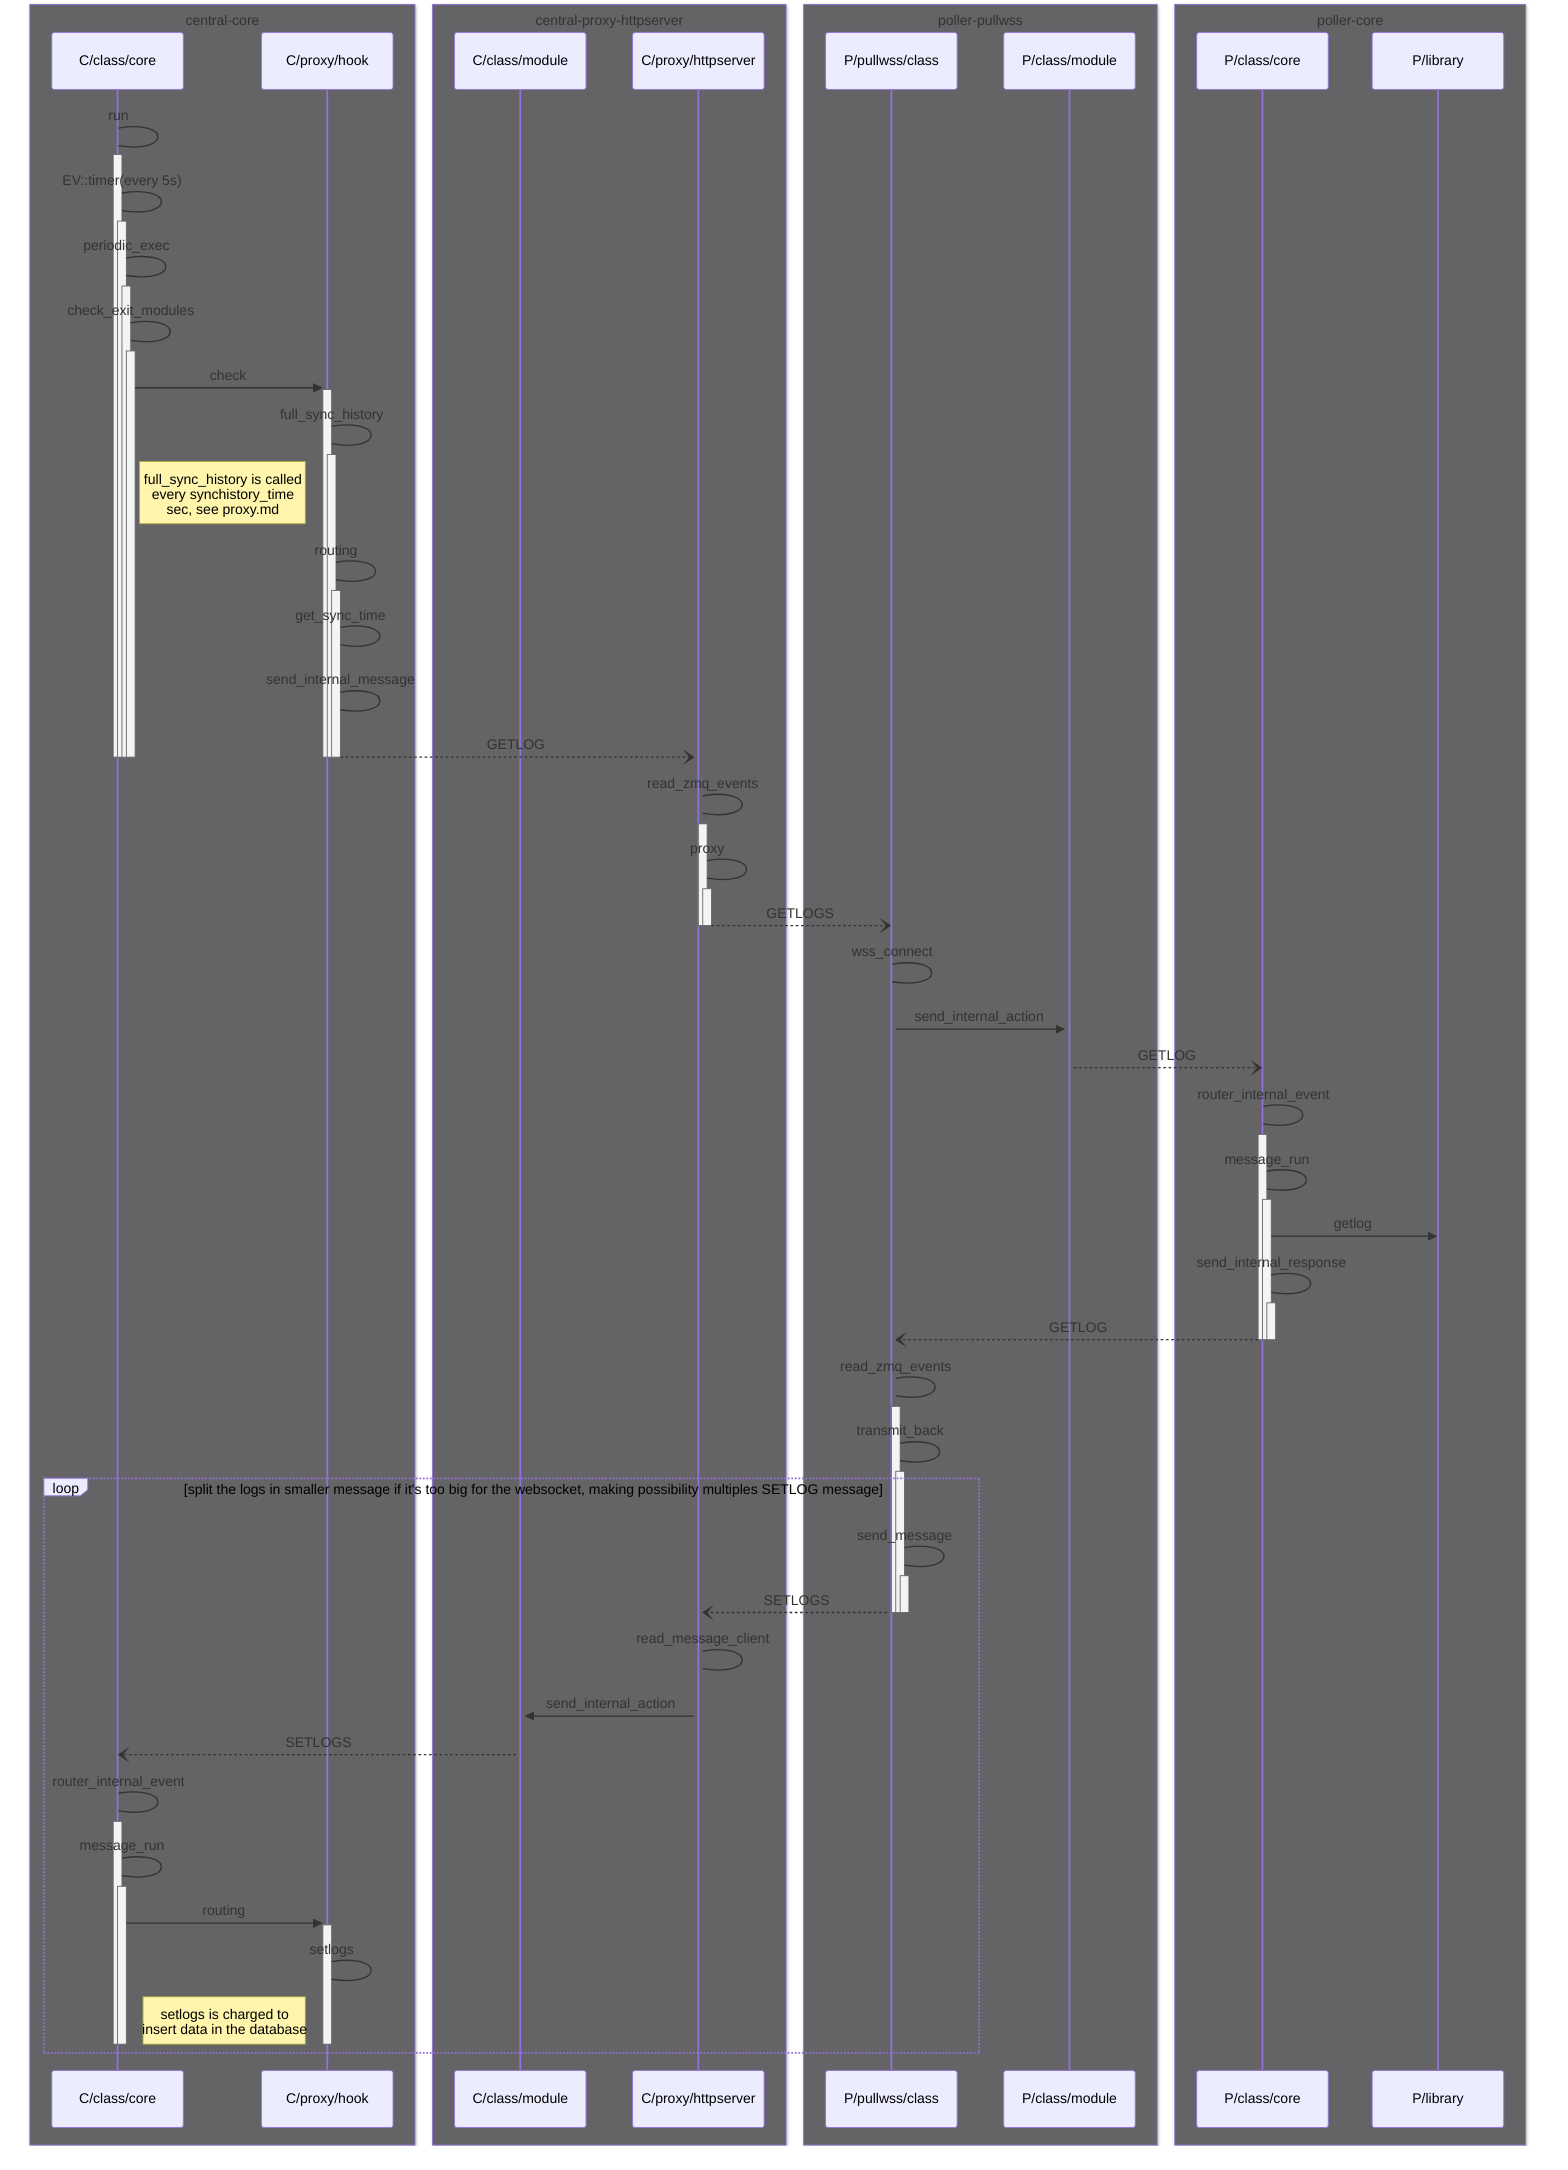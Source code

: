 sequenceDiagram
    box rgb(100,100,102) central-core
        participant C/class/core
        participant C/proxy/hook
    end
    box rgb(100,100,102) central-proxy-httpserver
        participant C/class/module
        participant C/proxy/httpserver

    end

    box rgb(100,100,102) poller-pullwss
        participant P/pullwss/class
        participant P/class/module
    end
    box rgb(100,100,102) poller-core
        participant P/class/core
        participant P/library
    end

    C/class/core -> + C/class/core: run
    C/class/core -> + C/class/core: EV::timer(every 5s)
    C/class/core -> + C/class/core: periodic_exec
    C/class/core -> + C/class/core: check_exit_modules
    C/class/core ->> + C/proxy/hook: check
    C/proxy/hook -> + C/proxy/hook: full_sync_history
    note left of C/proxy/hook: full_sync_history is called<br/> every synchistory_time <br/>sec, see proxy.md
    C/proxy/hook -> + C/proxy/hook: routing
    C/proxy/hook -> C/proxy/hook: get_sync_time
    C/proxy/hook -> C/proxy/hook: send_internal_message
    C/proxy/hook --) + C/proxy/httpserver: GETLOG
    deactivate C/proxy/hook
    deactivate C/proxy/hook
    deactivate C/proxy/hook
    deactivate C/class/core
    deactivate C/class/core
    deactivate C/class/core
    deactivate C/class/core

# central use the proxy module to send data to the remote node. proxy have multiples process runing in parallel,
# it is not clear for now if the main process see message before the worker process.
    C/proxy/httpserver ->  + C/proxy/httpserver: read_zmq_events
    C/proxy/httpserver ->  + C/proxy/httpserver: proxy
    C/proxy/httpserver --) P/pullwss/class: GETLOGS
    deactivate C/proxy/httpserver
    deactivate C/proxy/httpserver

# the poller (which is a distant node) retrieve the GETLOG message, and process it.
# first the pullwss module listen the websocket, and transmit the message retrieved to the core.
# the core process it and send back the response.
# TODO : make a note wss_connect is not called everytime.
    P/pullwss/class -> + P/pullwss/class: wss_connect
    P/pullwss/class ->> + P/class/module: send_internal_action
    P/class/module --) P/class/core: GETLOG
    P/class/core -> + P/class/core: router_internal_event
    P/class/core -> + P/class/core: message_run
    P/class/core ->> P/library: getlog
    P/class/core ->  + P/class/core: send_internal_response
    P/class/core --) P/pullwss/class: GETLOG
    deactivate P/class/core
    deactivate P/class/core
    deactivate P/class/core


    # on the distant poller, processing of the message.
    P/pullwss/class -> + P/pullwss/class: read_zmq_events
    P/pullwss/class -> + P/pullwss/class: transmit_back
    loop split the logs in smaller message if it's too big for the websocket, making possibility multiples SETLOG message
        P/pullwss/class -> + P/pullwss/class: send_message
        P/pullwss/class --) C/proxy/httpserver: SETLOGS
        deactivate P/pullwss/class
        deactivate P/pullwss/class
        deactivate P/pullwss/class

        # on the central process the response
        C/proxy/httpserver -> + C/proxy/httpserver: read_message_client
        C/proxy/httpserver ->> + C/class/module: send_internal_action
        C/class/module --) C/class/core: SETLOGS
        C/class/core -> + C/class/core: router_internal_event
        C/class/core -> + C/class/core: message_run
        C/class/core ->> + C/proxy/hook: routing
        C/proxy/hook -> C/proxy/hook: setlogs
        note left of C/proxy/hook: setlogs is charged to <br/>insert data in the database

        deactivate C/proxy/hook
        deactivate C/class/core
        deactivate C/class/core
    end